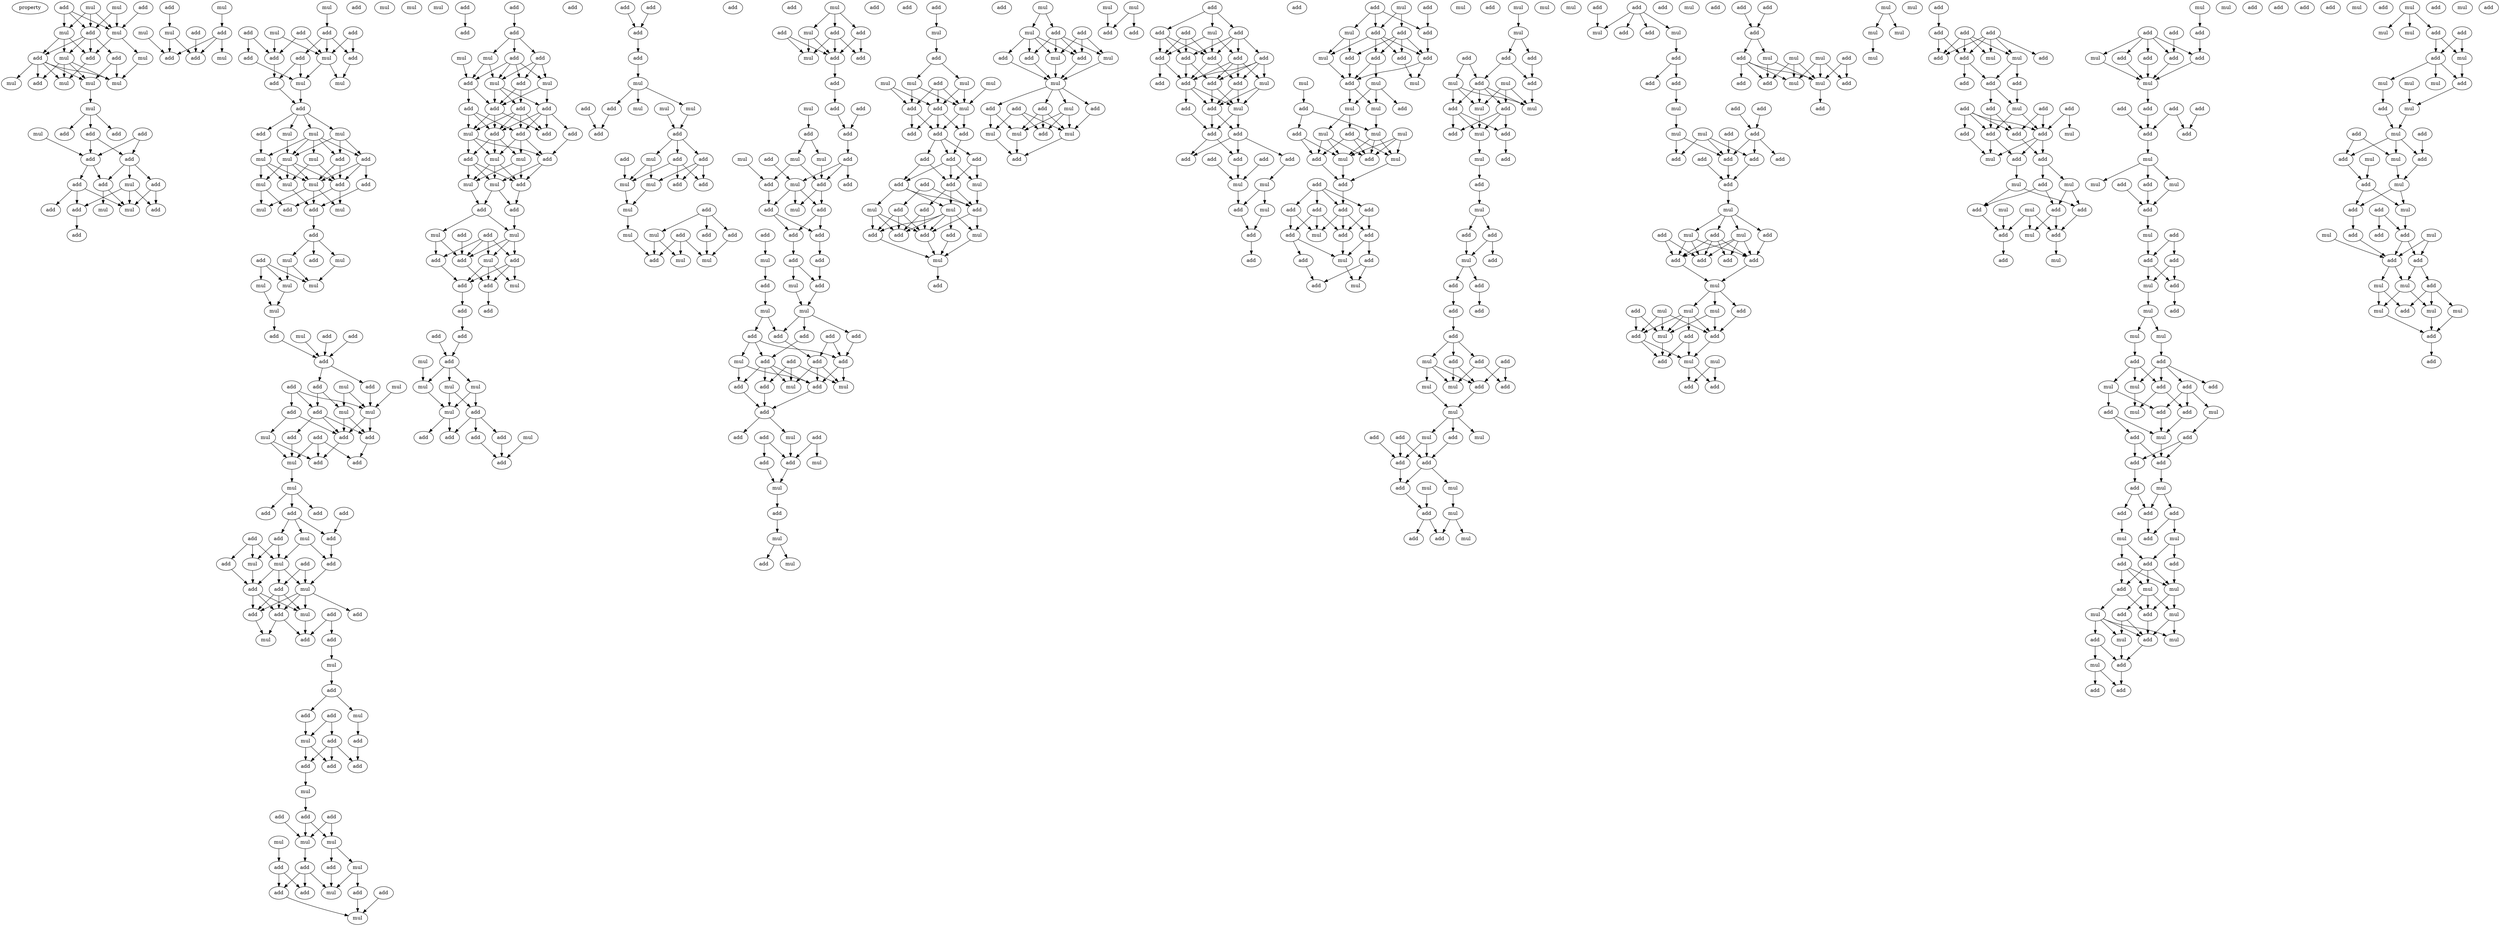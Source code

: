 digraph {
    node [fontcolor=black]
    property [mul=2,lf=1.2]
    0 [ label = mul ];
    1 [ label = mul ];
    2 [ label = add ];
    3 [ label = add ];
    4 [ label = mul ];
    5 [ label = add ];
    6 [ label = mul ];
    7 [ label = mul ];
    8 [ label = add ];
    9 [ label = mul ];
    10 [ label = add ];
    11 [ label = add ];
    12 [ label = mul ];
    13 [ label = mul ];
    14 [ label = mul ];
    15 [ label = mul ];
    16 [ label = add ];
    17 [ label = mul ];
    18 [ label = add ];
    19 [ label = add ];
    20 [ label = mul ];
    21 [ label = add ];
    22 [ label = add ];
    23 [ label = add ];
    24 [ label = add ];
    25 [ label = add ];
    26 [ label = add ];
    27 [ label = mul ];
    28 [ label = add ];
    29 [ label = add ];
    30 [ label = mul ];
    31 [ label = add ];
    32 [ label = add ];
    33 [ label = mul ];
    34 [ label = add ];
    35 [ label = mul ];
    36 [ label = add ];
    37 [ label = add ];
    38 [ label = mul ];
    39 [ label = add ];
    40 [ label = mul ];
    41 [ label = add ];
    42 [ label = mul ];
    43 [ label = add ];
    44 [ label = mul ];
    45 [ label = add ];
    46 [ label = add ];
    47 [ label = add ];
    48 [ label = add ];
    49 [ label = mul ];
    50 [ label = add ];
    51 [ label = mul ];
    52 [ label = add ];
    53 [ label = add ];
    54 [ label = add ];
    55 [ label = mul ];
    56 [ label = add ];
    57 [ label = mul ];
    58 [ label = add ];
    59 [ label = mul ];
    60 [ label = mul ];
    61 [ label = mul ];
    62 [ label = add ];
    63 [ label = add ];
    64 [ label = mul ];
    65 [ label = mul ];
    66 [ label = add ];
    67 [ label = mul ];
    68 [ label = add ];
    69 [ label = add ];
    70 [ label = mul ];
    71 [ label = mul ];
    72 [ label = mul ];
    73 [ label = add ];
    74 [ label = add ];
    75 [ label = mul ];
    76 [ label = mul ];
    77 [ label = add ];
    78 [ label = mul ];
    79 [ label = add ];
    80 [ label = mul ];
    81 [ label = add ];
    82 [ label = mul ];
    83 [ label = add ];
    84 [ label = mul ];
    85 [ label = mul ];
    86 [ label = mul ];
    87 [ label = add ];
    88 [ label = mul ];
    89 [ label = add ];
    90 [ label = add ];
    91 [ label = add ];
    92 [ label = mul ];
    93 [ label = add ];
    94 [ label = add ];
    95 [ label = mul ];
    96 [ label = add ];
    97 [ label = mul ];
    98 [ label = add ];
    99 [ label = mul ];
    100 [ label = add ];
    101 [ label = add ];
    102 [ label = add ];
    103 [ label = add ];
    104 [ label = mul ];
    105 [ label = add ];
    106 [ label = add ];
    107 [ label = add ];
    108 [ label = mul ];
    109 [ label = mul ];
    110 [ label = add ];
    111 [ label = add ];
    112 [ label = add ];
    113 [ label = add ];
    114 [ label = mul ];
    115 [ label = add ];
    116 [ label = add ];
    117 [ label = add ];
    118 [ label = add ];
    119 [ label = mul ];
    120 [ label = mul ];
    121 [ label = add ];
    122 [ label = add ];
    123 [ label = add ];
    124 [ label = add ];
    125 [ label = mul ];
    126 [ label = add ];
    127 [ label = mul ];
    128 [ label = add ];
    129 [ label = add ];
    130 [ label = add ];
    131 [ label = mul ];
    132 [ label = mul ];
    133 [ label = add ];
    134 [ label = add ];
    135 [ label = mul ];
    136 [ label = add ];
    137 [ label = add ];
    138 [ label = mul ];
    139 [ label = add ];
    140 [ label = mul ];
    141 [ label = add ];
    142 [ label = add ];
    143 [ label = add ];
    144 [ label = add ];
    145 [ label = add ];
    146 [ label = mul ];
    147 [ label = add ];
    148 [ label = add ];
    149 [ label = add ];
    150 [ label = mul ];
    151 [ label = mul ];
    152 [ label = mul ];
    153 [ label = mul ];
    154 [ label = add ];
    155 [ label = mul ];
    156 [ label = add ];
    157 [ label = add ];
    158 [ label = add ];
    159 [ label = mul ];
    160 [ label = add ];
    161 [ label = add ];
    162 [ label = add ];
    163 [ label = mul ];
    164 [ label = mul ];
    165 [ label = add ];
    166 [ label = add ];
    167 [ label = add ];
    168 [ label = add ];
    169 [ label = mul ];
    170 [ label = mul ];
    171 [ label = add ];
    172 [ label = add ];
    173 [ label = mul ];
    174 [ label = add ];
    175 [ label = mul ];
    176 [ label = add ];
    177 [ label = add ];
    178 [ label = add ];
    179 [ label = add ];
    180 [ label = add ];
    181 [ label = add ];
    182 [ label = mul ];
    183 [ label = add ];
    184 [ label = add ];
    185 [ label = add ];
    186 [ label = add ];
    187 [ label = mul ];
    188 [ label = mul ];
    189 [ label = add ];
    190 [ label = mul ];
    191 [ label = mul ];
    192 [ label = add ];
    193 [ label = add ];
    194 [ label = add ];
    195 [ label = mul ];
    196 [ label = add ];
    197 [ label = mul ];
    198 [ label = add ];
    199 [ label = add ];
    200 [ label = add ];
    201 [ label = add ];
    202 [ label = mul ];
    203 [ label = add ];
    204 [ label = add ];
    205 [ label = mul ];
    206 [ label = add ];
    207 [ label = add ];
    208 [ label = add ];
    209 [ label = add ];
    210 [ label = add ];
    211 [ label = mul ];
    212 [ label = add ];
    213 [ label = mul ];
    214 [ label = mul ];
    215 [ label = mul ];
    216 [ label = mul ];
    217 [ label = add ];
    218 [ label = add ];
    219 [ label = add ];
    220 [ label = add ];
    221 [ label = add ];
    222 [ label = mul ];
    223 [ label = add ];
    224 [ label = add ];
    225 [ label = add ];
    226 [ label = add ];
    227 [ label = add ];
    228 [ label = add ];
    229 [ label = add ];
    230 [ label = mul ];
    231 [ label = add ];
    232 [ label = mul ];
    233 [ label = mul ];
    234 [ label = mul ];
    235 [ label = add ];
    236 [ label = add ];
    237 [ label = add ];
    238 [ label = add ];
    239 [ label = mul ];
    240 [ label = add ];
    241 [ label = add ];
    242 [ label = mul ];
    243 [ label = add ];
    244 [ label = add ];
    245 [ label = mul ];
    246 [ label = add ];
    247 [ label = mul ];
    248 [ label = mul ];
    249 [ label = add ];
    250 [ label = add ];
    251 [ label = mul ];
    252 [ label = add ];
    253 [ label = mul ];
    254 [ label = add ];
    255 [ label = mul ];
    256 [ label = mul ];
    257 [ label = add ];
    258 [ label = mul ];
    259 [ label = add ];
    260 [ label = add ];
    261 [ label = add ];
    262 [ label = mul ];
    263 [ label = add ];
    264 [ label = add ];
    265 [ label = add ];
    266 [ label = mul ];
    267 [ label = add ];
    268 [ label = add ];
    269 [ label = add ];
    270 [ label = add ];
    271 [ label = mul ];
    272 [ label = add ];
    273 [ label = mul ];
    274 [ label = mul ];
    275 [ label = add ];
    276 [ label = add ];
    277 [ label = add ];
    278 [ label = mul ];
    279 [ label = add ];
    280 [ label = add ];
    281 [ label = add ];
    282 [ label = mul ];
    283 [ label = add ];
    284 [ label = add ];
    285 [ label = add ];
    286 [ label = mul ];
    287 [ label = add ];
    288 [ label = add ];
    289 [ label = add ];
    290 [ label = mul ];
    291 [ label = add ];
    292 [ label = mul ];
    293 [ label = mul ];
    294 [ label = add ];
    295 [ label = add ];
    296 [ label = add ];
    297 [ label = add ];
    298 [ label = add ];
    299 [ label = add ];
    300 [ label = add ];
    301 [ label = add ];
    302 [ label = add ];
    303 [ label = mul ];
    304 [ label = add ];
    305 [ label = mul ];
    306 [ label = add ];
    307 [ label = mul ];
    308 [ label = add ];
    309 [ label = add ];
    310 [ label = add ];
    311 [ label = add ];
    312 [ label = mul ];
    313 [ label = add ];
    314 [ label = add ];
    315 [ label = mul ];
    316 [ label = add ];
    317 [ label = mul ];
    318 [ label = add ];
    319 [ label = add ];
    320 [ label = mul ];
    321 [ label = add ];
    322 [ label = mul ];
    323 [ label = add ];
    324 [ label = add ];
    325 [ label = mul ];
    326 [ label = add ];
    327 [ label = mul ];
    328 [ label = mul ];
    329 [ label = add ];
    330 [ label = mul ];
    331 [ label = mul ];
    332 [ label = add ];
    333 [ label = add ];
    334 [ label = mul ];
    335 [ label = add ];
    336 [ label = add ];
    337 [ label = add ];
    338 [ label = add ];
    339 [ label = add ];
    340 [ label = add ];
    341 [ label = add ];
    342 [ label = mul ];
    343 [ label = add ];
    344 [ label = add ];
    345 [ label = mul ];
    346 [ label = add ];
    347 [ label = add ];
    348 [ label = mul ];
    349 [ label = add ];
    350 [ label = add ];
    351 [ label = add ];
    352 [ label = add ];
    353 [ label = mul ];
    354 [ label = add ];
    355 [ label = mul ];
    356 [ label = add ];
    357 [ label = mul ];
    358 [ label = add ];
    359 [ label = mul ];
    360 [ label = add ];
    361 [ label = add ];
    362 [ label = add ];
    363 [ label = mul ];
    364 [ label = add ];
    365 [ label = mul ];
    366 [ label = mul ];
    367 [ label = add ];
    368 [ label = mul ];
    369 [ label = add ];
    370 [ label = add ];
    371 [ label = add ];
    372 [ label = mul ];
    373 [ label = mul ];
    374 [ label = add ];
    375 [ label = mul ];
    376 [ label = add ];
    377 [ label = mul ];
    378 [ label = mul ];
    379 [ label = add ];
    380 [ label = add ];
    381 [ label = add ];
    382 [ label = add ];
    383 [ label = mul ];
    384 [ label = add ];
    385 [ label = add ];
    386 [ label = add ];
    387 [ label = add ];
    388 [ label = add ];
    389 [ label = add ];
    390 [ label = add ];
    391 [ label = add ];
    392 [ label = add ];
    393 [ label = add ];
    394 [ label = add ];
    395 [ label = mul ];
    396 [ label = add ];
    397 [ label = add ];
    398 [ label = mul ];
    399 [ label = add ];
    400 [ label = add ];
    401 [ label = add ];
    402 [ label = add ];
    403 [ label = add ];
    404 [ label = add ];
    405 [ label = add ];
    406 [ label = mul ];
    407 [ label = mul ];
    408 [ label = add ];
    409 [ label = mul ];
    410 [ label = add ];
    411 [ label = add ];
    412 [ label = mul ];
    413 [ label = add ];
    414 [ label = add ];
    415 [ label = add ];
    416 [ label = add ];
    417 [ label = add ];
    418 [ label = mul ];
    419 [ label = add ];
    420 [ label = add ];
    421 [ label = add ];
    422 [ label = add ];
    423 [ label = add ];
    424 [ label = mul ];
    425 [ label = mul ];
    426 [ label = mul ];
    427 [ label = mul ];
    428 [ label = add ];
    429 [ label = add ];
    430 [ label = add ];
    431 [ label = mul ];
    432 [ label = mul ];
    433 [ label = add ];
    434 [ label = mul ];
    435 [ label = add ];
    436 [ label = mul ];
    437 [ label = mul ];
    438 [ label = add ];
    439 [ label = add ];
    440 [ label = mul ];
    441 [ label = mul ];
    442 [ label = add ];
    443 [ label = add ];
    444 [ label = add ];
    445 [ label = add ];
    446 [ label = add ];
    447 [ label = add ];
    448 [ label = add ];
    449 [ label = add ];
    450 [ label = mul ];
    451 [ label = add ];
    452 [ label = mul ];
    453 [ label = add ];
    454 [ label = add ];
    455 [ label = mul ];
    456 [ label = add ];
    457 [ label = mul ];
    458 [ label = add ];
    459 [ label = mul ];
    460 [ label = mul ];
    461 [ label = add ];
    462 [ label = add ];
    463 [ label = add ];
    464 [ label = mul ];
    465 [ label = add ];
    466 [ label = add ];
    467 [ label = mul ];
    468 [ label = add ];
    469 [ label = add ];
    470 [ label = mul ];
    471 [ label = mul ];
    472 [ label = add ];
    473 [ label = add ];
    474 [ label = mul ];
    475 [ label = add ];
    476 [ label = mul ];
    477 [ label = add ];
    478 [ label = mul ];
    479 [ label = add ];
    480 [ label = add ];
    481 [ label = mul ];
    482 [ label = mul ];
    483 [ label = add ];
    484 [ label = add ];
    485 [ label = add ];
    486 [ label = add ];
    487 [ label = mul ];
    488 [ label = add ];
    489 [ label = add ];
    490 [ label = add ];
    491 [ label = add ];
    492 [ label = add ];
    493 [ label = mul ];
    494 [ label = mul ];
    495 [ label = add ];
    496 [ label = mul ];
    497 [ label = add ];
    498 [ label = mul ];
    499 [ label = mul ];
    500 [ label = add ];
    501 [ label = add ];
    502 [ label = add ];
    503 [ label = mul ];
    504 [ label = add ];
    505 [ label = add ];
    506 [ label = mul ];
    507 [ label = mul ];
    508 [ label = add ];
    509 [ label = add ];
    510 [ label = mul ];
    511 [ label = add ];
    512 [ label = mul ];
    513 [ label = add ];
    514 [ label = add ];
    515 [ label = add ];
    516 [ label = add ];
    517 [ label = mul ];
    518 [ label = mul ];
    519 [ label = add ];
    520 [ label = add ];
    521 [ label = add ];
    522 [ label = add ];
    523 [ label = add ];
    524 [ label = mul ];
    525 [ label = add ];
    526 [ label = add ];
    527 [ label = mul ];
    528 [ label = add ];
    529 [ label = add ];
    530 [ label = mul ];
    531 [ label = add ];
    532 [ label = add ];
    533 [ label = add ];
    534 [ label = add ];
    535 [ label = add ];
    536 [ label = add ];
    537 [ label = mul ];
    538 [ label = add ];
    539 [ label = add ];
    540 [ label = add ];
    541 [ label = mul ];
    542 [ label = mul ];
    543 [ label = add ];
    544 [ label = add ];
    545 [ label = add ];
    546 [ label = add ];
    547 [ label = mul ];
    548 [ label = add ];
    549 [ label = mul ];
    550 [ label = add ];
    551 [ label = mul ];
    552 [ label = mul ];
    553 [ label = add ];
    554 [ label = add ];
    555 [ label = add ];
    556 [ label = mul ];
    557 [ label = mul ];
    558 [ label = add ];
    559 [ label = mul ];
    560 [ label = add ];
    561 [ label = add ];
    562 [ label = mul ];
    563 [ label = add ];
    564 [ label = add ];
    565 [ label = add ];
    566 [ label = add ];
    567 [ label = add ];
    568 [ label = mul ];
    569 [ label = mul ];
    570 [ label = add ];
    571 [ label = mul ];
    572 [ label = add ];
    573 [ label = add ];
    574 [ label = mul ];
    575 [ label = add ];
    576 [ label = mul ];
    577 [ label = add ];
    578 [ label = mul ];
    579 [ label = mul ];
    580 [ label = mul ];
    581 [ label = mul ];
    582 [ label = mul ];
    583 [ label = add ];
    584 [ label = add ];
    585 [ label = add ];
    586 [ label = add ];
    587 [ label = add ];
    588 [ label = add ];
    589 [ label = mul ];
    590 [ label = add ];
    591 [ label = mul ];
    592 [ label = add ];
    593 [ label = add ];
    594 [ label = add ];
    595 [ label = add ];
    596 [ label = add ];
    597 [ label = add ];
    598 [ label = mul ];
    599 [ label = add ];
    600 [ label = add ];
    601 [ label = add ];
    602 [ label = add ];
    603 [ label = add ];
    604 [ label = mul ];
    605 [ label = mul ];
    606 [ label = add ];
    607 [ label = add ];
    608 [ label = mul ];
    609 [ label = add ];
    610 [ label = mul ];
    611 [ label = add ];
    612 [ label = add ];
    613 [ label = add ];
    614 [ label = mul ];
    615 [ label = mul ];
    616 [ label = mul ];
    617 [ label = add ];
    618 [ label = add ];
    619 [ label = mul ];
    620 [ label = add ];
    621 [ label = mul ];
    622 [ label = add ];
    623 [ label = add ];
    624 [ label = add ];
    625 [ label = mul ];
    626 [ label = add ];
    627 [ label = add ];
    628 [ label = add ];
    629 [ label = add ];
    630 [ label = mul ];
    631 [ label = add ];
    632 [ label = add ];
    633 [ label = add ];
    634 [ label = add ];
    635 [ label = mul ];
    636 [ label = add ];
    637 [ label = add ];
    638 [ label = mul ];
    639 [ label = add ];
    640 [ label = add ];
    641 [ label = mul ];
    642 [ label = mul ];
    643 [ label = add ];
    644 [ label = add ];
    645 [ label = add ];
    646 [ label = mul ];
    647 [ label = add ];
    648 [ label = add ];
    649 [ label = add ];
    650 [ label = mul ];
    651 [ label = add ];
    652 [ label = mul ];
    653 [ label = add ];
    654 [ label = mul ];
    655 [ label = mul ];
    656 [ label = add ];
    657 [ label = add ];
    658 [ label = add ];
    659 [ label = add ];
    660 [ label = mul ];
    661 [ label = mul ];
    662 [ label = add ];
    663 [ label = mul ];
    664 [ label = add ];
    665 [ label = mul ];
    666 [ label = add ];
    667 [ label = add ];
    668 [ label = mul ];
    669 [ label = add ];
    670 [ label = add ];
    671 [ label = add ];
    672 [ label = add ];
    673 [ label = add ];
    674 [ label = mul ];
    675 [ label = add ];
    676 [ label = add ];
    677 [ label = add ];
    678 [ label = add ];
    679 [ label = mul ];
    680 [ label = mul ];
    681 [ label = add ];
    682 [ label = add ];
    683 [ label = add ];
    684 [ label = mul ];
    685 [ label = add ];
    686 [ label = mul ];
    687 [ label = mul ];
    688 [ label = mul ];
    689 [ label = add ];
    690 [ label = add ];
    691 [ label = add ];
    692 [ label = mul ];
    693 [ label = mul ];
    694 [ label = add ];
    695 [ label = add ];
    696 [ label = mul ];
    697 [ label = add ];
    698 [ label = add ];
    699 [ label = add ];
    700 [ label = add ];
    701 [ label = mul ];
    702 [ label = add ];
    703 [ label = mul ];
    704 [ label = mul ];
    705 [ label = mul ];
    706 [ label = add ];
    707 [ label = add ];
    708 [ label = add ];
    709 [ label = mul ];
    710 [ label = mul ];
    711 [ label = mul ];
    712 [ label = mul ];
    713 [ label = add ];
    714 [ label = add ];
    715 [ label = add ];
    716 [ label = mul ];
    717 [ label = add ];
    718 [ label = mul ];
    719 [ label = add ];
    720 [ label = add ];
    721 [ label = add ];
    722 [ label = mul ];
    723 [ label = mul ];
    724 [ label = add ];
    725 [ label = mul ];
    726 [ label = add ];
    727 [ label = mul ];
    728 [ label = add ];
    729 [ label = mul ];
    730 [ label = mul ];
    731 [ label = add ];
    732 [ label = add ];
    733 [ label = add ];
    734 [ label = mul ];
    735 [ label = add ];
    736 [ label = add ];
    737 [ label = add ];
    738 [ label = mul ];
    739 [ label = mul ];
    740 [ label = add ];
    741 [ label = mul ];
    742 [ label = add ];
    743 [ label = mul ];
    744 [ label = mul ];
    745 [ label = add ];
    746 [ label = add ];
    0 -> 4 [ name = 0 ];
    0 -> 5 [ name = 1 ];
    0 -> 6 [ name = 2 ];
    1 -> 4 [ name = 3 ];
    1 -> 5 [ name = 4 ];
    2 -> 4 [ name = 5 ];
    2 -> 5 [ name = 6 ];
    2 -> 6 [ name = 7 ];
    3 -> 4 [ name = 8 ];
    4 -> 9 [ name = 9 ];
    4 -> 11 [ name = 10 ];
    5 -> 7 [ name = 11 ];
    5 -> 8 [ name = 12 ];
    5 -> 10 [ name = 13 ];
    5 -> 11 [ name = 14 ];
    6 -> 7 [ name = 15 ];
    6 -> 10 [ name = 16 ];
    6 -> 11 [ name = 17 ];
    7 -> 12 [ name = 18 ];
    7 -> 14 [ name = 19 ];
    7 -> 15 [ name = 20 ];
    7 -> 16 [ name = 21 ];
    8 -> 14 [ name = 22 ];
    8 -> 15 [ name = 23 ];
    9 -> 14 [ name = 24 ];
    10 -> 12 [ name = 25 ];
    10 -> 13 [ name = 26 ];
    10 -> 14 [ name = 27 ];
    10 -> 15 [ name = 28 ];
    10 -> 16 [ name = 29 ];
    11 -> 12 [ name = 30 ];
    15 -> 17 [ name = 31 ];
    17 -> 19 [ name = 32 ];
    17 -> 21 [ name = 33 ];
    17 -> 22 [ name = 34 ];
    18 -> 23 [ name = 35 ];
    18 -> 24 [ name = 36 ];
    19 -> 23 [ name = 37 ];
    19 -> 24 [ name = 38 ];
    20 -> 23 [ name = 39 ];
    23 -> 25 [ name = 40 ];
    23 -> 26 [ name = 41 ];
    24 -> 26 [ name = 42 ];
    24 -> 27 [ name = 43 ];
    24 -> 28 [ name = 44 ];
    25 -> 29 [ name = 45 ];
    25 -> 32 [ name = 46 ];
    25 -> 33 [ name = 47 ];
    26 -> 30 [ name = 48 ];
    26 -> 33 [ name = 49 ];
    27 -> 31 [ name = 50 ];
    27 -> 32 [ name = 51 ];
    27 -> 33 [ name = 52 ];
    28 -> 31 [ name = 53 ];
    28 -> 33 [ name = 54 ];
    32 -> 34 [ name = 55 ];
    35 -> 39 [ name = 56 ];
    36 -> 38 [ name = 57 ];
    37 -> 43 [ name = 58 ];
    38 -> 41 [ name = 59 ];
    38 -> 43 [ name = 60 ];
    39 -> 41 [ name = 61 ];
    39 -> 42 [ name = 62 ];
    39 -> 43 [ name = 63 ];
    40 -> 41 [ name = 64 ];
    44 -> 45 [ name = 65 ];
    45 -> 51 [ name = 66 ];
    45 -> 52 [ name = 67 ];
    45 -> 53 [ name = 68 ];
    46 -> 51 [ name = 69 ];
    46 -> 53 [ name = 70 ];
    47 -> 50 [ name = 71 ];
    47 -> 54 [ name = 72 ];
    48 -> 51 [ name = 73 ];
    48 -> 54 [ name = 74 ];
    49 -> 51 [ name = 75 ];
    49 -> 54 [ name = 76 ];
    50 -> 55 [ name = 77 ];
    51 -> 55 [ name = 78 ];
    51 -> 57 [ name = 79 ];
    52 -> 55 [ name = 80 ];
    52 -> 56 [ name = 81 ];
    53 -> 57 [ name = 82 ];
    54 -> 56 [ name = 83 ];
    55 -> 58 [ name = 84 ];
    56 -> 58 [ name = 85 ];
    58 -> 59 [ name = 86 ];
    58 -> 60 [ name = 87 ];
    58 -> 61 [ name = 88 ];
    58 -> 62 [ name = 89 ];
    59 -> 63 [ name = 90 ];
    59 -> 66 [ name = 91 ];
    59 -> 67 [ name = 92 ];
    60 -> 67 [ name = 93 ];
    61 -> 63 [ name = 94 ];
    61 -> 64 [ name = 95 ];
    61 -> 65 [ name = 96 ];
    61 -> 66 [ name = 97 ];
    61 -> 67 [ name = 98 ];
    62 -> 65 [ name = 99 ];
    63 -> 68 [ name = 100 ];
    63 -> 69 [ name = 101 ];
    63 -> 71 [ name = 102 ];
    64 -> 68 [ name = 103 ];
    64 -> 70 [ name = 104 ];
    65 -> 70 [ name = 105 ];
    65 -> 71 [ name = 106 ];
    65 -> 72 [ name = 107 ];
    66 -> 68 [ name = 108 ];
    66 -> 71 [ name = 109 ];
    67 -> 68 [ name = 110 ];
    67 -> 70 [ name = 111 ];
    67 -> 71 [ name = 112 ];
    67 -> 72 [ name = 113 ];
    68 -> 74 [ name = 114 ];
    68 -> 76 [ name = 115 ];
    69 -> 73 [ name = 116 ];
    70 -> 73 [ name = 117 ];
    71 -> 73 [ name = 118 ];
    71 -> 75 [ name = 119 ];
    71 -> 76 [ name = 120 ];
    72 -> 74 [ name = 121 ];
    72 -> 75 [ name = 122 ];
    73 -> 77 [ name = 123 ];
    77 -> 78 [ name = 124 ];
    77 -> 80 [ name = 125 ];
    77 -> 81 [ name = 126 ];
    78 -> 84 [ name = 127 ];
    78 -> 85 [ name = 128 ];
    79 -> 82 [ name = 129 ];
    79 -> 84 [ name = 130 ];
    79 -> 85 [ name = 131 ];
    80 -> 85 [ name = 132 ];
    82 -> 86 [ name = 133 ];
    84 -> 86 [ name = 134 ];
    86 -> 87 [ name = 135 ];
    87 -> 91 [ name = 136 ];
    88 -> 91 [ name = 137 ];
    89 -> 91 [ name = 138 ];
    90 -> 91 [ name = 139 ];
    91 -> 93 [ name = 140 ];
    91 -> 94 [ name = 141 ];
    92 -> 97 [ name = 142 ];
    93 -> 97 [ name = 143 ];
    94 -> 98 [ name = 144 ];
    94 -> 99 [ name = 145 ];
    95 -> 97 [ name = 146 ];
    95 -> 99 [ name = 147 ];
    96 -> 97 [ name = 148 ];
    96 -> 98 [ name = 149 ];
    96 -> 100 [ name = 150 ];
    97 -> 103 [ name = 151 ];
    97 -> 105 [ name = 152 ];
    98 -> 102 [ name = 153 ];
    98 -> 103 [ name = 154 ];
    98 -> 105 [ name = 155 ];
    99 -> 103 [ name = 156 ];
    99 -> 105 [ name = 157 ];
    100 -> 104 [ name = 158 ];
    100 -> 105 [ name = 159 ];
    101 -> 106 [ name = 160 ];
    101 -> 107 [ name = 161 ];
    101 -> 108 [ name = 162 ];
    102 -> 108 [ name = 163 ];
    103 -> 107 [ name = 164 ];
    104 -> 106 [ name = 165 ];
    104 -> 108 [ name = 166 ];
    105 -> 106 [ name = 167 ];
    108 -> 109 [ name = 168 ];
    109 -> 111 [ name = 169 ];
    109 -> 112 [ name = 170 ];
    109 -> 113 [ name = 171 ];
    110 -> 115 [ name = 172 ];
    111 -> 114 [ name = 173 ];
    111 -> 115 [ name = 174 ];
    111 -> 117 [ name = 175 ];
    114 -> 120 [ name = 176 ];
    114 -> 121 [ name = 177 ];
    115 -> 121 [ name = 178 ];
    116 -> 118 [ name = 179 ];
    116 -> 119 [ name = 180 ];
    116 -> 120 [ name = 181 ];
    117 -> 119 [ name = 182 ];
    117 -> 120 [ name = 183 ];
    118 -> 124 [ name = 184 ];
    119 -> 124 [ name = 185 ];
    120 -> 123 [ name = 186 ];
    120 -> 124 [ name = 187 ];
    120 -> 125 [ name = 188 ];
    121 -> 125 [ name = 189 ];
    122 -> 123 [ name = 190 ];
    122 -> 125 [ name = 191 ];
    123 -> 127 [ name = 192 ];
    123 -> 128 [ name = 193 ];
    123 -> 129 [ name = 194 ];
    124 -> 127 [ name = 195 ];
    124 -> 128 [ name = 196 ];
    124 -> 129 [ name = 197 ];
    125 -> 126 [ name = 198 ];
    125 -> 127 [ name = 199 ];
    125 -> 128 [ name = 200 ];
    125 -> 129 [ name = 201 ];
    127 -> 133 [ name = 202 ];
    128 -> 131 [ name = 203 ];
    128 -> 133 [ name = 204 ];
    129 -> 131 [ name = 205 ];
    130 -> 133 [ name = 206 ];
    130 -> 134 [ name = 207 ];
    134 -> 135 [ name = 208 ];
    135 -> 136 [ name = 209 ];
    136 -> 138 [ name = 210 ];
    136 -> 139 [ name = 211 ];
    137 -> 140 [ name = 212 ];
    137 -> 141 [ name = 213 ];
    138 -> 142 [ name = 214 ];
    139 -> 140 [ name = 215 ];
    140 -> 143 [ name = 216 ];
    140 -> 144 [ name = 217 ];
    141 -> 143 [ name = 218 ];
    141 -> 144 [ name = 219 ];
    141 -> 145 [ name = 220 ];
    142 -> 145 [ name = 221 ];
    143 -> 146 [ name = 222 ];
    146 -> 148 [ name = 223 ];
    147 -> 152 [ name = 224 ];
    148 -> 152 [ name = 225 ];
    148 -> 153 [ name = 226 ];
    149 -> 152 [ name = 227 ];
    149 -> 153 [ name = 228 ];
    150 -> 156 [ name = 229 ];
    152 -> 157 [ name = 230 ];
    153 -> 154 [ name = 231 ];
    153 -> 155 [ name = 232 ];
    154 -> 159 [ name = 233 ];
    155 -> 159 [ name = 234 ];
    155 -> 162 [ name = 235 ];
    156 -> 158 [ name = 236 ];
    156 -> 160 [ name = 237 ];
    157 -> 158 [ name = 238 ];
    157 -> 159 [ name = 239 ];
    157 -> 160 [ name = 240 ];
    160 -> 163 [ name = 241 ];
    161 -> 163 [ name = 242 ];
    162 -> 163 [ name = 243 ];
    165 -> 166 [ name = 244 ];
    167 -> 168 [ name = 245 ];
    168 -> 169 [ name = 246 ];
    168 -> 171 [ name = 247 ];
    168 -> 172 [ name = 248 ];
    169 -> 174 [ name = 249 ];
    169 -> 175 [ name = 250 ];
    170 -> 174 [ name = 251 ];
    171 -> 173 [ name = 252 ];
    171 -> 175 [ name = 253 ];
    171 -> 176 [ name = 254 ];
    172 -> 173 [ name = 255 ];
    172 -> 174 [ name = 256 ];
    172 -> 175 [ name = 257 ];
    172 -> 176 [ name = 258 ];
    173 -> 179 [ name = 259 ];
    173 -> 180 [ name = 260 ];
    174 -> 177 [ name = 261 ];
    174 -> 179 [ name = 262 ];
    175 -> 178 [ name = 263 ];
    175 -> 179 [ name = 264 ];
    175 -> 180 [ name = 265 ];
    176 -> 178 [ name = 266 ];
    176 -> 179 [ name = 267 ];
    177 -> 181 [ name = 268 ];
    177 -> 182 [ name = 269 ];
    177 -> 184 [ name = 270 ];
    178 -> 181 [ name = 271 ];
    178 -> 182 [ name = 272 ];
    178 -> 183 [ name = 273 ];
    178 -> 184 [ name = 274 ];
    179 -> 182 [ name = 275 ];
    179 -> 183 [ name = 276 ];
    179 -> 184 [ name = 277 ];
    180 -> 181 [ name = 278 ];
    180 -> 183 [ name = 279 ];
    180 -> 184 [ name = 280 ];
    180 -> 185 [ name = 281 ];
    181 -> 187 [ name = 282 ];
    181 -> 188 [ name = 283 ];
    181 -> 189 [ name = 284 ];
    182 -> 186 [ name = 285 ];
    182 -> 188 [ name = 286 ];
    182 -> 189 [ name = 287 ];
    184 -> 186 [ name = 288 ];
    184 -> 187 [ name = 289 ];
    184 -> 188 [ name = 290 ];
    185 -> 189 [ name = 291 ];
    186 -> 190 [ name = 292 ];
    186 -> 191 [ name = 293 ];
    186 -> 192 [ name = 294 ];
    187 -> 190 [ name = 295 ];
    187 -> 192 [ name = 296 ];
    188 -> 190 [ name = 297 ];
    188 -> 191 [ name = 298 ];
    188 -> 192 [ name = 299 ];
    189 -> 191 [ name = 300 ];
    189 -> 192 [ name = 301 ];
    190 -> 194 [ name = 302 ];
    191 -> 193 [ name = 303 ];
    191 -> 194 [ name = 304 ];
    192 -> 193 [ name = 305 ];
    193 -> 197 [ name = 306 ];
    194 -> 195 [ name = 307 ];
    194 -> 197 [ name = 308 ];
    195 -> 199 [ name = 309 ];
    195 -> 203 [ name = 310 ];
    196 -> 199 [ name = 311 ];
    196 -> 201 [ name = 312 ];
    196 -> 202 [ name = 313 ];
    196 -> 203 [ name = 314 ];
    197 -> 201 [ name = 315 ];
    197 -> 202 [ name = 316 ];
    197 -> 203 [ name = 317 ];
    198 -> 203 [ name = 318 ];
    199 -> 206 [ name = 319 ];
    201 -> 204 [ name = 320 ];
    201 -> 205 [ name = 321 ];
    201 -> 206 [ name = 322 ];
    202 -> 204 [ name = 323 ];
    202 -> 205 [ name = 324 ];
    202 -> 206 [ name = 325 ];
    203 -> 204 [ name = 326 ];
    204 -> 208 [ name = 327 ];
    206 -> 207 [ name = 328 ];
    207 -> 210 [ name = 329 ];
    209 -> 212 [ name = 330 ];
    210 -> 212 [ name = 331 ];
    211 -> 213 [ name = 332 ];
    212 -> 213 [ name = 333 ];
    212 -> 214 [ name = 334 ];
    212 -> 215 [ name = 335 ];
    213 -> 216 [ name = 336 ];
    214 -> 216 [ name = 337 ];
    214 -> 217 [ name = 338 ];
    215 -> 216 [ name = 339 ];
    215 -> 217 [ name = 340 ];
    216 -> 218 [ name = 341 ];
    216 -> 220 [ name = 342 ];
    217 -> 218 [ name = 343 ];
    217 -> 219 [ name = 344 ];
    217 -> 221 [ name = 345 ];
    219 -> 223 [ name = 346 ];
    221 -> 223 [ name = 347 ];
    222 -> 223 [ name = 348 ];
    224 -> 227 [ name = 349 ];
    226 -> 227 [ name = 350 ];
    227 -> 229 [ name = 351 ];
    229 -> 230 [ name = 352 ];
    230 -> 232 [ name = 353 ];
    230 -> 233 [ name = 354 ];
    230 -> 235 [ name = 355 ];
    231 -> 237 [ name = 356 ];
    233 -> 236 [ name = 357 ];
    234 -> 236 [ name = 358 ];
    235 -> 237 [ name = 359 ];
    236 -> 238 [ name = 360 ];
    236 -> 239 [ name = 361 ];
    236 -> 241 [ name = 362 ];
    238 -> 242 [ name = 363 ];
    238 -> 243 [ name = 364 ];
    238 -> 244 [ name = 365 ];
    239 -> 242 [ name = 366 ];
    239 -> 245 [ name = 367 ];
    240 -> 242 [ name = 368 ];
    241 -> 243 [ name = 369 ];
    241 -> 244 [ name = 370 ];
    241 -> 245 [ name = 371 ];
    242 -> 247 [ name = 372 ];
    245 -> 247 [ name = 373 ];
    246 -> 249 [ name = 374 ];
    246 -> 251 [ name = 375 ];
    246 -> 252 [ name = 376 ];
    247 -> 248 [ name = 377 ];
    248 -> 254 [ name = 378 ];
    249 -> 253 [ name = 379 ];
    250 -> 253 [ name = 380 ];
    250 -> 254 [ name = 381 ];
    250 -> 255 [ name = 382 ];
    251 -> 254 [ name = 383 ];
    251 -> 255 [ name = 384 ];
    252 -> 253 [ name = 385 ];
    256 -> 258 [ name = 386 ];
    256 -> 259 [ name = 387 ];
    256 -> 260 [ name = 388 ];
    257 -> 262 [ name = 389 ];
    257 -> 263 [ name = 390 ];
    258 -> 262 [ name = 391 ];
    258 -> 263 [ name = 392 ];
    259 -> 261 [ name = 393 ];
    259 -> 263 [ name = 394 ];
    260 -> 261 [ name = 395 ];
    260 -> 262 [ name = 396 ];
    260 -> 263 [ name = 397 ];
    263 -> 265 [ name = 398 ];
    265 -> 267 [ name = 399 ];
    266 -> 270 [ name = 400 ];
    267 -> 269 [ name = 401 ];
    268 -> 269 [ name = 402 ];
    269 -> 275 [ name = 403 ];
    270 -> 271 [ name = 404 ];
    270 -> 274 [ name = 405 ];
    271 -> 277 [ name = 406 ];
    272 -> 278 [ name = 407 ];
    273 -> 276 [ name = 408 ];
    274 -> 276 [ name = 409 ];
    274 -> 277 [ name = 410 ];
    275 -> 277 [ name = 411 ];
    275 -> 278 [ name = 412 ];
    275 -> 279 [ name = 413 ];
    276 -> 280 [ name = 414 ];
    277 -> 281 [ name = 415 ];
    277 -> 282 [ name = 416 ];
    278 -> 280 [ name = 417 ];
    278 -> 281 [ name = 418 ];
    278 -> 282 [ name = 419 ];
    280 -> 284 [ name = 420 ];
    280 -> 285 [ name = 421 ];
    281 -> 284 [ name = 422 ];
    281 -> 285 [ name = 423 ];
    283 -> 286 [ name = 424 ];
    284 -> 287 [ name = 425 ];
    285 -> 288 [ name = 426 ];
    286 -> 289 [ name = 427 ];
    287 -> 290 [ name = 428 ];
    287 -> 291 [ name = 429 ];
    288 -> 291 [ name = 430 ];
    289 -> 292 [ name = 431 ];
    290 -> 293 [ name = 432 ];
    291 -> 293 [ name = 433 ];
    292 -> 296 [ name = 434 ];
    292 -> 297 [ name = 435 ];
    293 -> 295 [ name = 436 ];
    293 -> 297 [ name = 437 ];
    293 -> 298 [ name = 438 ];
    294 -> 299 [ name = 439 ];
    294 -> 300 [ name = 440 ];
    295 -> 301 [ name = 441 ];
    296 -> 299 [ name = 442 ];
    296 -> 301 [ name = 443 ];
    296 -> 303 [ name = 444 ];
    297 -> 300 [ name = 445 ];
    298 -> 299 [ name = 446 ];
    299 -> 307 [ name = 447 ];
    299 -> 308 [ name = 448 ];
    300 -> 305 [ name = 449 ];
    300 -> 307 [ name = 450 ];
    300 -> 308 [ name = 451 ];
    301 -> 304 [ name = 452 ];
    301 -> 305 [ name = 453 ];
    301 -> 306 [ name = 454 ];
    301 -> 308 [ name = 455 ];
    302 -> 304 [ name = 456 ];
    302 -> 305 [ name = 457 ];
    302 -> 307 [ name = 458 ];
    303 -> 306 [ name = 459 ];
    303 -> 308 [ name = 460 ];
    304 -> 309 [ name = 461 ];
    306 -> 309 [ name = 462 ];
    308 -> 309 [ name = 463 ];
    309 -> 310 [ name = 464 ];
    309 -> 312 [ name = 465 ];
    311 -> 314 [ name = 466 ];
    311 -> 316 [ name = 467 ];
    312 -> 314 [ name = 468 ];
    313 -> 314 [ name = 469 ];
    313 -> 315 [ name = 470 ];
    314 -> 317 [ name = 471 ];
    316 -> 317 [ name = 472 ];
    317 -> 318 [ name = 473 ];
    318 -> 320 [ name = 474 ];
    320 -> 321 [ name = 475 ];
    320 -> 322 [ name = 476 ];
    323 -> 325 [ name = 477 ];
    325 -> 326 [ name = 478 ];
    326 -> 330 [ name = 479 ];
    326 -> 331 [ name = 480 ];
    327 -> 334 [ name = 481 ];
    328 -> 332 [ name = 482 ];
    328 -> 333 [ name = 483 ];
    329 -> 332 [ name = 484 ];
    329 -> 333 [ name = 485 ];
    329 -> 334 [ name = 486 ];
    330 -> 333 [ name = 487 ];
    330 -> 334 [ name = 488 ];
    331 -> 332 [ name = 489 ];
    331 -> 334 [ name = 490 ];
    332 -> 335 [ name = 491 ];
    332 -> 337 [ name = 492 ];
    333 -> 335 [ name = 493 ];
    333 -> 336 [ name = 494 ];
    333 -> 337 [ name = 495 ];
    334 -> 336 [ name = 496 ];
    334 -> 337 [ name = 497 ];
    336 -> 338 [ name = 498 ];
    337 -> 338 [ name = 499 ];
    337 -> 339 [ name = 500 ];
    337 -> 340 [ name = 501 ];
    338 -> 341 [ name = 502 ];
    338 -> 342 [ name = 503 ];
    338 -> 344 [ name = 504 ];
    339 -> 342 [ name = 505 ];
    339 -> 344 [ name = 506 ];
    340 -> 341 [ name = 507 ];
    340 -> 344 [ name = 508 ];
    341 -> 345 [ name = 509 ];
    341 -> 348 [ name = 510 ];
    341 -> 349 [ name = 511 ];
    342 -> 349 [ name = 512 ];
    343 -> 346 [ name = 513 ];
    343 -> 349 [ name = 514 ];
    344 -> 345 [ name = 515 ];
    344 -> 347 [ name = 516 ];
    344 -> 349 [ name = 517 ];
    345 -> 350 [ name = 518 ];
    345 -> 351 [ name = 519 ];
    345 -> 352 [ name = 520 ];
    345 -> 353 [ name = 521 ];
    345 -> 354 [ name = 522 ];
    346 -> 350 [ name = 523 ];
    346 -> 351 [ name = 524 ];
    346 -> 354 [ name = 525 ];
    347 -> 350 [ name = 526 ];
    347 -> 354 [ name = 527 ];
    348 -> 350 [ name = 528 ];
    348 -> 351 [ name = 529 ];
    348 -> 354 [ name = 530 ];
    349 -> 350 [ name = 531 ];
    349 -> 353 [ name = 532 ];
    350 -> 355 [ name = 533 ];
    351 -> 355 [ name = 534 ];
    352 -> 355 [ name = 535 ];
    353 -> 355 [ name = 536 ];
    355 -> 356 [ name = 537 ];
    357 -> 358 [ name = 538 ];
    357 -> 359 [ name = 539 ];
    358 -> 362 [ name = 540 ];
    358 -> 363 [ name = 541 ];
    358 -> 364 [ name = 542 ];
    358 -> 365 [ name = 543 ];
    359 -> 361 [ name = 544 ];
    359 -> 362 [ name = 545 ];
    359 -> 363 [ name = 546 ];
    359 -> 364 [ name = 547 ];
    360 -> 363 [ name = 548 ];
    360 -> 364 [ name = 549 ];
    360 -> 365 [ name = 550 ];
    361 -> 366 [ name = 551 ];
    362 -> 366 [ name = 552 ];
    363 -> 366 [ name = 553 ];
    364 -> 366 [ name = 554 ];
    365 -> 366 [ name = 555 ];
    366 -> 368 [ name = 556 ];
    366 -> 369 [ name = 557 ];
    366 -> 370 [ name = 558 ];
    366 -> 371 [ name = 559 ];
    367 -> 372 [ name = 560 ];
    367 -> 374 [ name = 561 ];
    367 -> 375 [ name = 562 ];
    368 -> 372 [ name = 563 ];
    368 -> 373 [ name = 564 ];
    368 -> 374 [ name = 565 ];
    369 -> 372 [ name = 566 ];
    370 -> 372 [ name = 567 ];
    370 -> 373 [ name = 568 ];
    370 -> 374 [ name = 569 ];
    371 -> 373 [ name = 570 ];
    371 -> 375 [ name = 571 ];
    372 -> 376 [ name = 572 ];
    373 -> 376 [ name = 573 ];
    375 -> 376 [ name = 574 ];
    377 -> 380 [ name = 575 ];
    378 -> 379 [ name = 576 ];
    378 -> 380 [ name = 577 ];
    381 -> 382 [ name = 578 ];
    381 -> 383 [ name = 579 ];
    381 -> 385 [ name = 580 ];
    382 -> 387 [ name = 581 ];
    382 -> 388 [ name = 582 ];
    382 -> 389 [ name = 583 ];
    382 -> 390 [ name = 584 ];
    383 -> 386 [ name = 585 ];
    383 -> 388 [ name = 586 ];
    383 -> 389 [ name = 587 ];
    384 -> 386 [ name = 588 ];
    384 -> 387 [ name = 589 ];
    384 -> 389 [ name = 590 ];
    385 -> 386 [ name = 591 ];
    385 -> 387 [ name = 592 ];
    385 -> 389 [ name = 593 ];
    386 -> 393 [ name = 594 ];
    386 -> 394 [ name = 595 ];
    387 -> 391 [ name = 596 ];
    387 -> 394 [ name = 597 ];
    388 -> 391 [ name = 598 ];
    388 -> 392 [ name = 599 ];
    388 -> 394 [ name = 600 ];
    388 -> 395 [ name = 601 ];
    389 -> 392 [ name = 602 ];
    389 -> 394 [ name = 603 ];
    390 -> 391 [ name = 604 ];
    390 -> 392 [ name = 605 ];
    390 -> 394 [ name = 606 ];
    390 -> 395 [ name = 607 ];
    391 -> 396 [ name = 608 ];
    391 -> 398 [ name = 609 ];
    392 -> 396 [ name = 610 ];
    392 -> 398 [ name = 611 ];
    394 -> 396 [ name = 612 ];
    394 -> 397 [ name = 613 ];
    394 -> 398 [ name = 614 ];
    395 -> 396 [ name = 615 ];
    395 -> 398 [ name = 616 ];
    396 -> 399 [ name = 617 ];
    396 -> 400 [ name = 618 ];
    397 -> 400 [ name = 619 ];
    398 -> 399 [ name = 620 ];
    398 -> 400 [ name = 621 ];
    399 -> 401 [ name = 622 ];
    399 -> 402 [ name = 623 ];
    399 -> 404 [ name = 624 ];
    400 -> 401 [ name = 625 ];
    400 -> 402 [ name = 626 ];
    401 -> 406 [ name = 627 ];
    403 -> 406 [ name = 628 ];
    404 -> 407 [ name = 629 ];
    405 -> 406 [ name = 630 ];
    406 -> 408 [ name = 631 ];
    407 -> 408 [ name = 632 ];
    407 -> 409 [ name = 633 ];
    408 -> 411 [ name = 634 ];
    409 -> 411 [ name = 635 ];
    411 -> 413 [ name = 636 ];
    412 -> 416 [ name = 637 ];
    412 -> 417 [ name = 638 ];
    414 -> 416 [ name = 639 ];
    414 -> 418 [ name = 640 ];
    414 -> 419 [ name = 641 ];
    415 -> 419 [ name = 642 ];
    416 -> 420 [ name = 643 ];
    416 -> 422 [ name = 644 ];
    416 -> 423 [ name = 645 ];
    416 -> 424 [ name = 646 ];
    417 -> 420 [ name = 647 ];
    417 -> 421 [ name = 648 ];
    417 -> 422 [ name = 649 ];
    417 -> 423 [ name = 650 ];
    418 -> 421 [ name = 651 ];
    418 -> 424 [ name = 652 ];
    419 -> 423 [ name = 653 ];
    420 -> 425 [ name = 654 ];
    421 -> 428 [ name = 655 ];
    422 -> 426 [ name = 656 ];
    422 -> 428 [ name = 657 ];
    423 -> 425 [ name = 658 ];
    423 -> 428 [ name = 659 ];
    424 -> 428 [ name = 660 ];
    426 -> 429 [ name = 661 ];
    426 -> 431 [ name = 662 ];
    426 -> 432 [ name = 663 ];
    427 -> 430 [ name = 664 ];
    428 -> 431 [ name = 665 ];
    428 -> 432 [ name = 666 ];
    430 -> 433 [ name = 667 ];
    430 -> 434 [ name = 668 ];
    431 -> 435 [ name = 669 ];
    431 -> 436 [ name = 670 ];
    432 -> 434 [ name = 671 ];
    433 -> 439 [ name = 672 ];
    433 -> 440 [ name = 673 ];
    434 -> 438 [ name = 674 ];
    434 -> 440 [ name = 675 ];
    434 -> 441 [ name = 676 ];
    435 -> 438 [ name = 677 ];
    435 -> 439 [ name = 678 ];
    435 -> 441 [ name = 679 ];
    436 -> 438 [ name = 680 ];
    436 -> 439 [ name = 681 ];
    436 -> 440 [ name = 682 ];
    437 -> 438 [ name = 683 ];
    437 -> 440 [ name = 684 ];
    437 -> 441 [ name = 685 ];
    439 -> 442 [ name = 686 ];
    440 -> 442 [ name = 687 ];
    441 -> 442 [ name = 688 ];
    442 -> 446 [ name = 689 ];
    443 -> 444 [ name = 690 ];
    443 -> 445 [ name = 691 ];
    443 -> 446 [ name = 692 ];
    443 -> 447 [ name = 693 ];
    444 -> 449 [ name = 694 ];
    444 -> 450 [ name = 695 ];
    445 -> 448 [ name = 696 ];
    445 -> 449 [ name = 697 ];
    445 -> 450 [ name = 698 ];
    446 -> 448 [ name = 699 ];
    446 -> 450 [ name = 700 ];
    446 -> 451 [ name = 701 ];
    447 -> 448 [ name = 702 ];
    447 -> 451 [ name = 703 ];
    448 -> 452 [ name = 704 ];
    449 -> 452 [ name = 705 ];
    449 -> 453 [ name = 706 ];
    451 -> 452 [ name = 707 ];
    451 -> 454 [ name = 708 ];
    452 -> 457 [ name = 709 ];
    453 -> 456 [ name = 710 ];
    454 -> 456 [ name = 711 ];
    454 -> 457 [ name = 712 ];
    459 -> 460 [ name = 713 ];
    460 -> 461 [ name = 714 ];
    460 -> 462 [ name = 715 ];
    461 -> 465 [ name = 716 ];
    462 -> 465 [ name = 717 ];
    462 -> 466 [ name = 718 ];
    463 -> 464 [ name = 719 ];
    463 -> 466 [ name = 720 ];
    464 -> 468 [ name = 721 ];
    464 -> 470 [ name = 722 ];
    464 -> 471 [ name = 723 ];
    465 -> 470 [ name = 724 ];
    466 -> 468 [ name = 725 ];
    466 -> 469 [ name = 726 ];
    466 -> 470 [ name = 727 ];
    466 -> 471 [ name = 728 ];
    467 -> 469 [ name = 729 ];
    467 -> 470 [ name = 730 ];
    467 -> 471 [ name = 731 ];
    468 -> 472 [ name = 732 ];
    468 -> 473 [ name = 733 ];
    468 -> 474 [ name = 734 ];
    469 -> 472 [ name = 735 ];
    469 -> 473 [ name = 736 ];
    469 -> 474 [ name = 737 ];
    471 -> 474 [ name = 738 ];
    472 -> 475 [ name = 739 ];
    474 -> 476 [ name = 740 ];
    476 -> 477 [ name = 741 ];
    477 -> 478 [ name = 742 ];
    478 -> 479 [ name = 743 ];
    478 -> 480 [ name = 744 ];
    479 -> 482 [ name = 745 ];
    480 -> 482 [ name = 746 ];
    480 -> 483 [ name = 747 ];
    482 -> 484 [ name = 748 ];
    482 -> 485 [ name = 749 ];
    484 -> 488 [ name = 750 ];
    485 -> 486 [ name = 751 ];
    488 -> 489 [ name = 752 ];
    489 -> 490 [ name = 753 ];
    489 -> 492 [ name = 754 ];
    489 -> 493 [ name = 755 ];
    490 -> 496 [ name = 756 ];
    490 -> 497 [ name = 757 ];
    491 -> 495 [ name = 758 ];
    491 -> 497 [ name = 759 ];
    492 -> 495 [ name = 760 ];
    492 -> 496 [ name = 761 ];
    493 -> 494 [ name = 762 ];
    493 -> 495 [ name = 763 ];
    493 -> 496 [ name = 764 ];
    494 -> 498 [ name = 765 ];
    495 -> 498 [ name = 766 ];
    498 -> 499 [ name = 767 ];
    498 -> 500 [ name = 768 ];
    498 -> 503 [ name = 769 ];
    499 -> 504 [ name = 770 ];
    499 -> 505 [ name = 771 ];
    500 -> 504 [ name = 772 ];
    501 -> 505 [ name = 773 ];
    502 -> 504 [ name = 774 ];
    502 -> 505 [ name = 775 ];
    504 -> 506 [ name = 776 ];
    504 -> 508 [ name = 777 ];
    505 -> 508 [ name = 778 ];
    506 -> 510 [ name = 779 ];
    507 -> 509 [ name = 780 ];
    508 -> 509 [ name = 781 ];
    509 -> 511 [ name = 782 ];
    509 -> 513 [ name = 783 ];
    510 -> 511 [ name = 784 ];
    510 -> 512 [ name = 785 ];
    514 -> 516 [ name = 786 ];
    514 -> 517 [ name = 787 ];
    514 -> 518 [ name = 788 ];
    514 -> 520 [ name = 789 ];
    515 -> 517 [ name = 790 ];
    518 -> 521 [ name = 791 ];
    521 -> 522 [ name = 792 ];
    521 -> 523 [ name = 793 ];
    523 -> 524 [ name = 794 ];
    524 -> 527 [ name = 795 ];
    525 -> 528 [ name = 796 ];
    526 -> 528 [ name = 797 ];
    527 -> 533 [ name = 798 ];
    527 -> 534 [ name = 799 ];
    528 -> 532 [ name = 800 ];
    528 -> 533 [ name = 801 ];
    528 -> 535 [ name = 802 ];
    529 -> 533 [ name = 803 ];
    530 -> 533 [ name = 804 ];
    530 -> 534 [ name = 805 ];
    530 -> 535 [ name = 806 ];
    531 -> 536 [ name = 807 ];
    533 -> 536 [ name = 808 ];
    535 -> 536 [ name = 809 ];
    536 -> 537 [ name = 810 ];
    537 -> 538 [ name = 811 ];
    537 -> 540 [ name = 812 ];
    537 -> 541 [ name = 813 ];
    537 -> 542 [ name = 814 ];
    538 -> 543 [ name = 815 ];
    538 -> 544 [ name = 816 ];
    538 -> 545 [ name = 817 ];
    538 -> 546 [ name = 818 ];
    539 -> 543 [ name = 819 ];
    539 -> 544 [ name = 820 ];
    540 -> 545 [ name = 821 ];
    541 -> 543 [ name = 822 ];
    541 -> 544 [ name = 823 ];
    541 -> 545 [ name = 824 ];
    542 -> 543 [ name = 825 ];
    542 -> 544 [ name = 826 ];
    542 -> 545 [ name = 827 ];
    542 -> 546 [ name = 828 ];
    543 -> 547 [ name = 829 ];
    545 -> 547 [ name = 830 ];
    547 -> 549 [ name = 831 ];
    547 -> 550 [ name = 832 ];
    547 -> 551 [ name = 833 ];
    548 -> 553 [ name = 834 ];
    548 -> 556 [ name = 835 ];
    549 -> 553 [ name = 836 ];
    549 -> 554 [ name = 837 ];
    549 -> 555 [ name = 838 ];
    549 -> 556 [ name = 839 ];
    550 -> 555 [ name = 840 ];
    551 -> 555 [ name = 841 ];
    551 -> 556 [ name = 842 ];
    552 -> 553 [ name = 843 ];
    552 -> 555 [ name = 844 ];
    552 -> 556 [ name = 845 ];
    553 -> 558 [ name = 846 ];
    553 -> 559 [ name = 847 ];
    554 -> 558 [ name = 848 ];
    554 -> 559 [ name = 849 ];
    555 -> 559 [ name = 850 ];
    556 -> 558 [ name = 851 ];
    557 -> 560 [ name = 852 ];
    557 -> 561 [ name = 853 ];
    559 -> 560 [ name = 854 ];
    559 -> 561 [ name = 855 ];
    564 -> 566 [ name = 856 ];
    565 -> 566 [ name = 857 ];
    566 -> 567 [ name = 858 ];
    566 -> 569 [ name = 859 ];
    567 -> 572 [ name = 860 ];
    567 -> 573 [ name = 861 ];
    567 -> 574 [ name = 862 ];
    567 -> 576 [ name = 863 ];
    568 -> 572 [ name = 864 ];
    568 -> 574 [ name = 865 ];
    568 -> 576 [ name = 866 ];
    569 -> 572 [ name = 867 ];
    569 -> 576 [ name = 868 ];
    570 -> 575 [ name = 869 ];
    570 -> 576 [ name = 870 ];
    571 -> 574 [ name = 871 ];
    571 -> 575 [ name = 872 ];
    571 -> 576 [ name = 873 ];
    576 -> 577 [ name = 874 ];
    578 -> 579 [ name = 875 ];
    578 -> 580 [ name = 876 ];
    579 -> 582 [ name = 877 ];
    583 -> 585 [ name = 878 ];
    584 -> 587 [ name = 879 ];
    584 -> 588 [ name = 880 ];
    584 -> 589 [ name = 881 ];
    584 -> 590 [ name = 882 ];
    584 -> 591 [ name = 883 ];
    585 -> 588 [ name = 884 ];
    585 -> 590 [ name = 885 ];
    586 -> 588 [ name = 886 ];
    586 -> 589 [ name = 887 ];
    586 -> 590 [ name = 888 ];
    586 -> 591 [ name = 889 ];
    589 -> 593 [ name = 890 ];
    589 -> 594 [ name = 891 ];
    590 -> 592 [ name = 892 ];
    590 -> 594 [ name = 893 ];
    593 -> 598 [ name = 894 ];
    594 -> 598 [ name = 895 ];
    594 -> 599 [ name = 896 ];
    595 -> 600 [ name = 897 ];
    595 -> 601 [ name = 898 ];
    595 -> 602 [ name = 899 ];
    595 -> 603 [ name = 900 ];
    596 -> 601 [ name = 901 ];
    596 -> 602 [ name = 902 ];
    597 -> 601 [ name = 903 ];
    597 -> 604 [ name = 904 ];
    598 -> 600 [ name = 905 ];
    598 -> 601 [ name = 906 ];
    599 -> 600 [ name = 907 ];
    599 -> 602 [ name = 908 ];
    600 -> 605 [ name = 909 ];
    600 -> 606 [ name = 910 ];
    601 -> 605 [ name = 911 ];
    601 -> 606 [ name = 912 ];
    601 -> 607 [ name = 913 ];
    602 -> 607 [ name = 914 ];
    603 -> 605 [ name = 915 ];
    606 -> 610 [ name = 916 ];
    607 -> 608 [ name = 917 ];
    607 -> 609 [ name = 918 ];
    608 -> 612 [ name = 919 ];
    608 -> 613 [ name = 920 ];
    609 -> 611 [ name = 921 ];
    609 -> 612 [ name = 922 ];
    610 -> 611 [ name = 923 ];
    610 -> 613 [ name = 924 ];
    611 -> 618 [ name = 925 ];
    612 -> 616 [ name = 926 ];
    612 -> 617 [ name = 927 ];
    613 -> 617 [ name = 928 ];
    614 -> 618 [ name = 929 ];
    615 -> 616 [ name = 930 ];
    615 -> 617 [ name = 931 ];
    615 -> 618 [ name = 932 ];
    617 -> 619 [ name = 933 ];
    618 -> 620 [ name = 934 ];
    621 -> 624 [ name = 935 ];
    622 -> 627 [ name = 936 ];
    623 -> 625 [ name = 937 ];
    623 -> 626 [ name = 938 ];
    623 -> 627 [ name = 939 ];
    623 -> 628 [ name = 940 ];
    623 -> 629 [ name = 941 ];
    624 -> 629 [ name = 942 ];
    625 -> 630 [ name = 943 ];
    626 -> 630 [ name = 944 ];
    627 -> 630 [ name = 945 ];
    628 -> 630 [ name = 946 ];
    629 -> 630 [ name = 947 ];
    630 -> 633 [ name = 948 ];
    631 -> 636 [ name = 949 ];
    631 -> 637 [ name = 950 ];
    632 -> 637 [ name = 951 ];
    633 -> 637 [ name = 952 ];
    634 -> 636 [ name = 953 ];
    637 -> 638 [ name = 954 ];
    638 -> 641 [ name = 955 ];
    638 -> 642 [ name = 956 ];
    638 -> 643 [ name = 957 ];
    640 -> 644 [ name = 958 ];
    641 -> 644 [ name = 959 ];
    643 -> 644 [ name = 960 ];
    644 -> 646 [ name = 961 ];
    645 -> 648 [ name = 962 ];
    645 -> 649 [ name = 963 ];
    646 -> 648 [ name = 964 ];
    648 -> 650 [ name = 965 ];
    648 -> 651 [ name = 966 ];
    649 -> 650 [ name = 967 ];
    649 -> 651 [ name = 968 ];
    650 -> 652 [ name = 969 ];
    651 -> 653 [ name = 970 ];
    652 -> 654 [ name = 971 ];
    652 -> 655 [ name = 972 ];
    654 -> 656 [ name = 973 ];
    655 -> 657 [ name = 974 ];
    656 -> 658 [ name = 975 ];
    656 -> 660 [ name = 976 ];
    656 -> 661 [ name = 977 ];
    657 -> 658 [ name = 978 ];
    657 -> 659 [ name = 979 ];
    657 -> 660 [ name = 980 ];
    657 -> 662 [ name = 981 ];
    658 -> 665 [ name = 982 ];
    658 -> 666 [ name = 983 ];
    659 -> 663 [ name = 984 ];
    659 -> 666 [ name = 985 ];
    659 -> 667 [ name = 986 ];
    660 -> 665 [ name = 987 ];
    661 -> 664 [ name = 988 ];
    661 -> 667 [ name = 989 ];
    663 -> 670 [ name = 990 ];
    664 -> 668 [ name = 991 ];
    664 -> 669 [ name = 992 ];
    666 -> 668 [ name = 993 ];
    667 -> 668 [ name = 994 ];
    668 -> 671 [ name = 995 ];
    669 -> 671 [ name = 996 ];
    669 -> 672 [ name = 997 ];
    670 -> 671 [ name = 998 ];
    670 -> 672 [ name = 999 ];
    671 -> 674 [ name = 1000 ];
    672 -> 673 [ name = 1001 ];
    673 -> 675 [ name = 1002 ];
    673 -> 676 [ name = 1003 ];
    674 -> 676 [ name = 1004 ];
    674 -> 677 [ name = 1005 ];
    675 -> 680 [ name = 1006 ];
    676 -> 678 [ name = 1007 ];
    677 -> 678 [ name = 1008 ];
    677 -> 679 [ name = 1009 ];
    679 -> 682 [ name = 1010 ];
    679 -> 683 [ name = 1011 ];
    680 -> 681 [ name = 1012 ];
    680 -> 682 [ name = 1013 ];
    681 -> 684 [ name = 1014 ];
    681 -> 685 [ name = 1015 ];
    681 -> 686 [ name = 1016 ];
    682 -> 684 [ name = 1017 ];
    682 -> 685 [ name = 1018 ];
    682 -> 686 [ name = 1019 ];
    683 -> 684 [ name = 1020 ];
    684 -> 687 [ name = 1021 ];
    684 -> 689 [ name = 1022 ];
    685 -> 688 [ name = 1023 ];
    685 -> 689 [ name = 1024 ];
    686 -> 687 [ name = 1025 ];
    686 -> 689 [ name = 1026 ];
    686 -> 690 [ name = 1027 ];
    687 -> 693 [ name = 1028 ];
    687 -> 694 [ name = 1029 ];
    688 -> 691 [ name = 1030 ];
    688 -> 692 [ name = 1031 ];
    688 -> 693 [ name = 1032 ];
    688 -> 694 [ name = 1033 ];
    689 -> 694 [ name = 1034 ];
    690 -> 692 [ name = 1035 ];
    690 -> 694 [ name = 1036 ];
    691 -> 695 [ name = 1037 ];
    691 -> 696 [ name = 1038 ];
    692 -> 695 [ name = 1039 ];
    694 -> 695 [ name = 1040 ];
    695 -> 698 [ name = 1041 ];
    696 -> 698 [ name = 1042 ];
    696 -> 699 [ name = 1043 ];
    703 -> 704 [ name = 1044 ];
    703 -> 705 [ name = 1045 ];
    703 -> 706 [ name = 1046 ];
    706 -> 708 [ name = 1047 ];
    706 -> 709 [ name = 1048 ];
    707 -> 708 [ name = 1049 ];
    707 -> 709 [ name = 1050 ];
    708 -> 710 [ name = 1051 ];
    708 -> 711 [ name = 1052 ];
    708 -> 714 [ name = 1053 ];
    709 -> 714 [ name = 1054 ];
    710 -> 715 [ name = 1055 ];
    712 -> 716 [ name = 1056 ];
    714 -> 716 [ name = 1057 ];
    715 -> 718 [ name = 1058 ];
    716 -> 718 [ name = 1059 ];
    717 -> 720 [ name = 1060 ];
    718 -> 720 [ name = 1061 ];
    718 -> 721 [ name = 1062 ];
    718 -> 723 [ name = 1063 ];
    719 -> 721 [ name = 1064 ];
    719 -> 723 [ name = 1065 ];
    720 -> 725 [ name = 1066 ];
    721 -> 724 [ name = 1067 ];
    722 -> 724 [ name = 1068 ];
    723 -> 725 [ name = 1069 ];
    724 -> 727 [ name = 1070 ];
    724 -> 728 [ name = 1071 ];
    725 -> 727 [ name = 1072 ];
    725 -> 728 [ name = 1073 ];
    726 -> 731 [ name = 1074 ];
    726 -> 732 [ name = 1075 ];
    727 -> 731 [ name = 1076 ];
    728 -> 733 [ name = 1077 ];
    730 -> 735 [ name = 1078 ];
    730 -> 736 [ name = 1079 ];
    731 -> 735 [ name = 1080 ];
    731 -> 736 [ name = 1081 ];
    733 -> 735 [ name = 1082 ];
    734 -> 735 [ name = 1083 ];
    735 -> 738 [ name = 1084 ];
    735 -> 739 [ name = 1085 ];
    736 -> 737 [ name = 1086 ];
    736 -> 739 [ name = 1087 ];
    737 -> 740 [ name = 1088 ];
    737 -> 741 [ name = 1089 ];
    737 -> 743 [ name = 1090 ];
    738 -> 740 [ name = 1091 ];
    738 -> 744 [ name = 1092 ];
    739 -> 743 [ name = 1093 ];
    739 -> 744 [ name = 1094 ];
    741 -> 745 [ name = 1095 ];
    743 -> 745 [ name = 1096 ];
    744 -> 745 [ name = 1097 ];
    745 -> 746 [ name = 1098 ];
}
